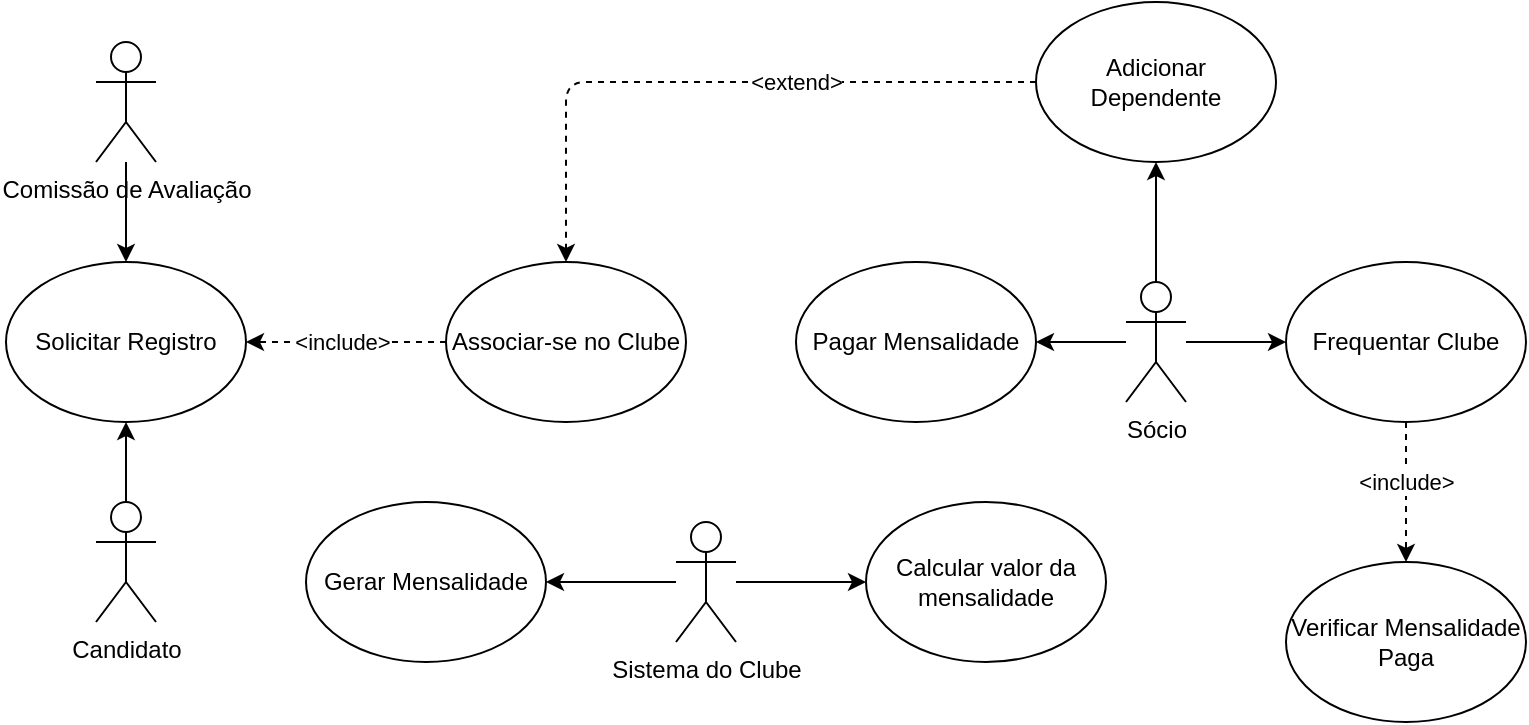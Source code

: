 <mxfile>
    <diagram id="_D1PZdtrCNzMPYg3ClZo" name="Page-1">
        <mxGraphModel dx="1386" dy="779" grid="1" gridSize="10" guides="1" tooltips="1" connect="1" arrows="1" fold="1" page="1" pageScale="1" pageWidth="850" pageHeight="1100" math="0" shadow="0">
            <root>
                <mxCell id="0"/>
                <mxCell id="1" parent="0"/>
                <mxCell id="5" style="edgeStyle=none;html=1;" edge="1" parent="1" source="2" target="3">
                    <mxGeometry relative="1" as="geometry"/>
                </mxCell>
                <mxCell id="2" value="Comissão de Avaliação" style="shape=umlActor;verticalLabelPosition=bottom;verticalAlign=top;html=1;outlineConnect=0;" vertex="1" parent="1">
                    <mxGeometry x="75" y="40" width="30" height="60" as="geometry"/>
                </mxCell>
                <mxCell id="3" value="Solicitar Registro" style="ellipse;whiteSpace=wrap;html=1;" vertex="1" parent="1">
                    <mxGeometry x="30" y="150" width="120" height="80" as="geometry"/>
                </mxCell>
                <mxCell id="7" style="edgeStyle=none;html=1;" edge="1" parent="1" source="6" target="3">
                    <mxGeometry relative="1" as="geometry"/>
                </mxCell>
                <mxCell id="6" value="Candidato" style="shape=umlActor;verticalLabelPosition=bottom;verticalAlign=top;html=1;outlineConnect=0;" vertex="1" parent="1">
                    <mxGeometry x="75" y="270" width="30" height="60" as="geometry"/>
                </mxCell>
                <mxCell id="11" style="edgeStyle=none;html=1;entryX=0.5;entryY=1;entryDx=0;entryDy=0;" edge="1" parent="1" source="8" target="9">
                    <mxGeometry relative="1" as="geometry"/>
                </mxCell>
                <mxCell id="13" style="edgeStyle=none;html=1;" edge="1" parent="1" source="8" target="12">
                    <mxGeometry relative="1" as="geometry"/>
                </mxCell>
                <mxCell id="16" style="edgeStyle=none;html=1;entryX=0;entryY=0.5;entryDx=0;entryDy=0;" edge="1" parent="1" source="8" target="14">
                    <mxGeometry relative="1" as="geometry"/>
                </mxCell>
                <mxCell id="8" value="Sócio" style="shape=umlActor;verticalLabelPosition=bottom;verticalAlign=top;html=1;outlineConnect=0;" vertex="1" parent="1">
                    <mxGeometry x="590" y="160" width="30" height="60" as="geometry"/>
                </mxCell>
                <mxCell id="35" style="edgeStyle=none;html=1;entryX=0.5;entryY=0;entryDx=0;entryDy=0;dashed=1;" edge="1" parent="1" source="9" target="31">
                    <mxGeometry relative="1" as="geometry">
                        <Array as="points">
                            <mxPoint x="310" y="60"/>
                        </Array>
                    </mxGeometry>
                </mxCell>
                <mxCell id="36" value="&amp;lt;extend&amp;gt;" style="edgeLabel;html=1;align=center;verticalAlign=middle;resizable=0;points=[];" vertex="1" connectable="0" parent="35">
                    <mxGeometry x="-0.12" relative="1" as="geometry">
                        <mxPoint x="23" as="offset"/>
                    </mxGeometry>
                </mxCell>
                <mxCell id="9" value="Adicionar Dependente" style="ellipse;whiteSpace=wrap;html=1;" vertex="1" parent="1">
                    <mxGeometry x="545" y="20" width="120" height="80" as="geometry"/>
                </mxCell>
                <mxCell id="12" value="Pagar Mensalidade" style="ellipse;whiteSpace=wrap;html=1;" vertex="1" parent="1">
                    <mxGeometry x="425" y="150" width="120" height="80" as="geometry"/>
                </mxCell>
                <mxCell id="20" value="" style="edgeStyle=none;html=1;dashed=1;" edge="1" parent="1" source="14" target="17">
                    <mxGeometry relative="1" as="geometry"/>
                </mxCell>
                <mxCell id="21" value="&amp;lt;include&amp;gt;" style="edgeLabel;html=1;align=center;verticalAlign=middle;resizable=0;points=[];" vertex="1" connectable="0" parent="20">
                    <mxGeometry x="-0.257" y="3" relative="1" as="geometry">
                        <mxPoint x="-3" y="4" as="offset"/>
                    </mxGeometry>
                </mxCell>
                <mxCell id="14" value="Frequentar Clube" style="ellipse;whiteSpace=wrap;html=1;" vertex="1" parent="1">
                    <mxGeometry x="670" y="150" width="120" height="80" as="geometry"/>
                </mxCell>
                <mxCell id="17" value="Verificar Mensalidade Paga" style="ellipse;whiteSpace=wrap;html=1;" vertex="1" parent="1">
                    <mxGeometry x="670" y="300" width="120" height="80" as="geometry"/>
                </mxCell>
                <mxCell id="27" style="edgeStyle=none;html=1;entryX=0;entryY=0.5;entryDx=0;entryDy=0;" edge="1" parent="1" source="22" target="25">
                    <mxGeometry relative="1" as="geometry"/>
                </mxCell>
                <mxCell id="37" style="edgeStyle=none;html=1;entryX=1;entryY=0.5;entryDx=0;entryDy=0;" edge="1" parent="1" source="22" target="28">
                    <mxGeometry relative="1" as="geometry"/>
                </mxCell>
                <mxCell id="22" value="Sistema do Clube" style="shape=umlActor;verticalLabelPosition=bottom;verticalAlign=top;html=1;outlineConnect=0;" vertex="1" parent="1">
                    <mxGeometry x="365" y="280" width="30" height="60" as="geometry"/>
                </mxCell>
                <mxCell id="25" value="Calcular valor da mensalidade" style="ellipse;whiteSpace=wrap;html=1;" vertex="1" parent="1">
                    <mxGeometry x="460" y="270" width="120" height="80" as="geometry"/>
                </mxCell>
                <mxCell id="28" value="Gerar Mensalidade" style="ellipse;whiteSpace=wrap;html=1;" vertex="1" parent="1">
                    <mxGeometry x="180" y="270" width="120" height="80" as="geometry"/>
                </mxCell>
                <mxCell id="33" value="" style="edgeStyle=none;html=1;dashed=1;" edge="1" parent="1" source="31" target="3">
                    <mxGeometry relative="1" as="geometry"/>
                </mxCell>
                <mxCell id="34" value="&amp;lt;include&amp;gt;" style="edgeLabel;html=1;align=center;verticalAlign=middle;resizable=0;points=[];" vertex="1" connectable="0" parent="33">
                    <mxGeometry x="0.175" y="1" relative="1" as="geometry">
                        <mxPoint x="7" y="-1" as="offset"/>
                    </mxGeometry>
                </mxCell>
                <mxCell id="31" value="Associar-se no Clube" style="ellipse;whiteSpace=wrap;html=1;" vertex="1" parent="1">
                    <mxGeometry x="250" y="150" width="120" height="80" as="geometry"/>
                </mxCell>
            </root>
        </mxGraphModel>
    </diagram>
</mxfile>
